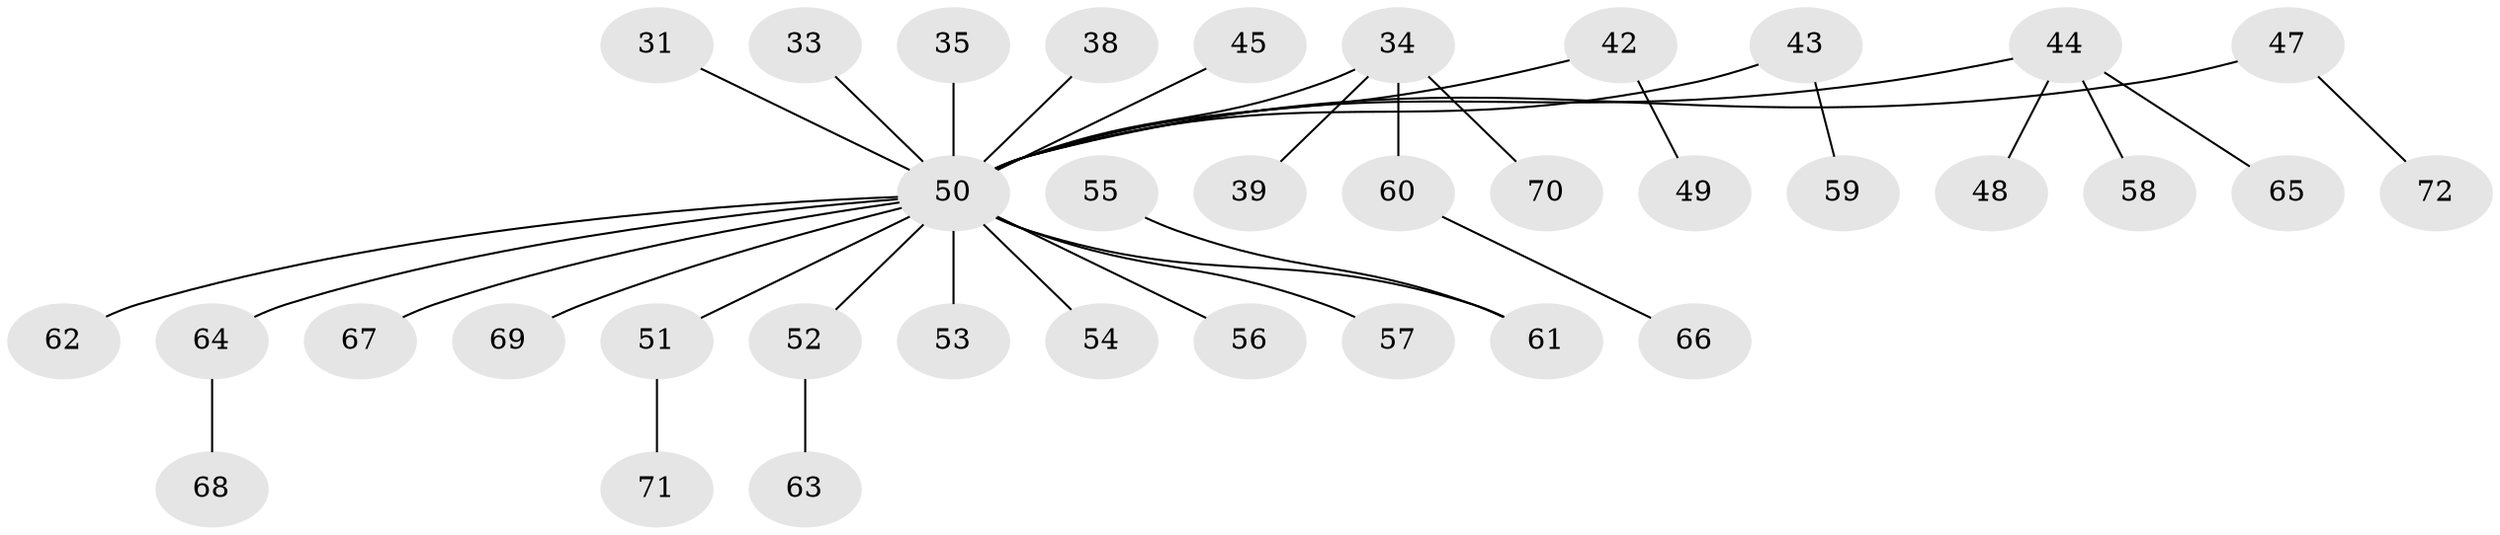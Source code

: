 // original degree distribution, {6: 0.013888888888888888, 5: 0.013888888888888888, 4: 0.1388888888888889, 3: 0.08333333333333333, 2: 0.2638888888888889, 1: 0.4861111111111111}
// Generated by graph-tools (version 1.1) at 2025/53/03/09/25 04:53:06]
// undirected, 36 vertices, 35 edges
graph export_dot {
graph [start="1"]
  node [color=gray90,style=filled];
  31;
  33;
  34 [super="+16+24+28"];
  35;
  38;
  39;
  42;
  43;
  44;
  45;
  47;
  48;
  49;
  50 [super="+26+23+32+10+30+14+19+46+36+21+37+20+25+27+29"];
  51 [super="+41"];
  52;
  53;
  54;
  55;
  56;
  57;
  58;
  59;
  60;
  61 [super="+4"];
  62;
  63;
  64 [super="+40"];
  65;
  66;
  67;
  68;
  69;
  70;
  71;
  72;
  31 -- 50;
  33 -- 50;
  34 -- 70;
  34 -- 39;
  34 -- 60;
  34 -- 50;
  35 -- 50;
  38 -- 50;
  42 -- 49;
  42 -- 50;
  43 -- 59;
  43 -- 50;
  44 -- 48;
  44 -- 58;
  44 -- 65;
  44 -- 50;
  45 -- 50;
  47 -- 72;
  47 -- 50;
  50 -- 52;
  50 -- 69;
  50 -- 53;
  50 -- 61;
  50 -- 54;
  50 -- 62;
  50 -- 57;
  50 -- 56;
  50 -- 64;
  50 -- 51;
  50 -- 67;
  51 -- 71;
  52 -- 63;
  55 -- 61;
  60 -- 66;
  64 -- 68;
}
